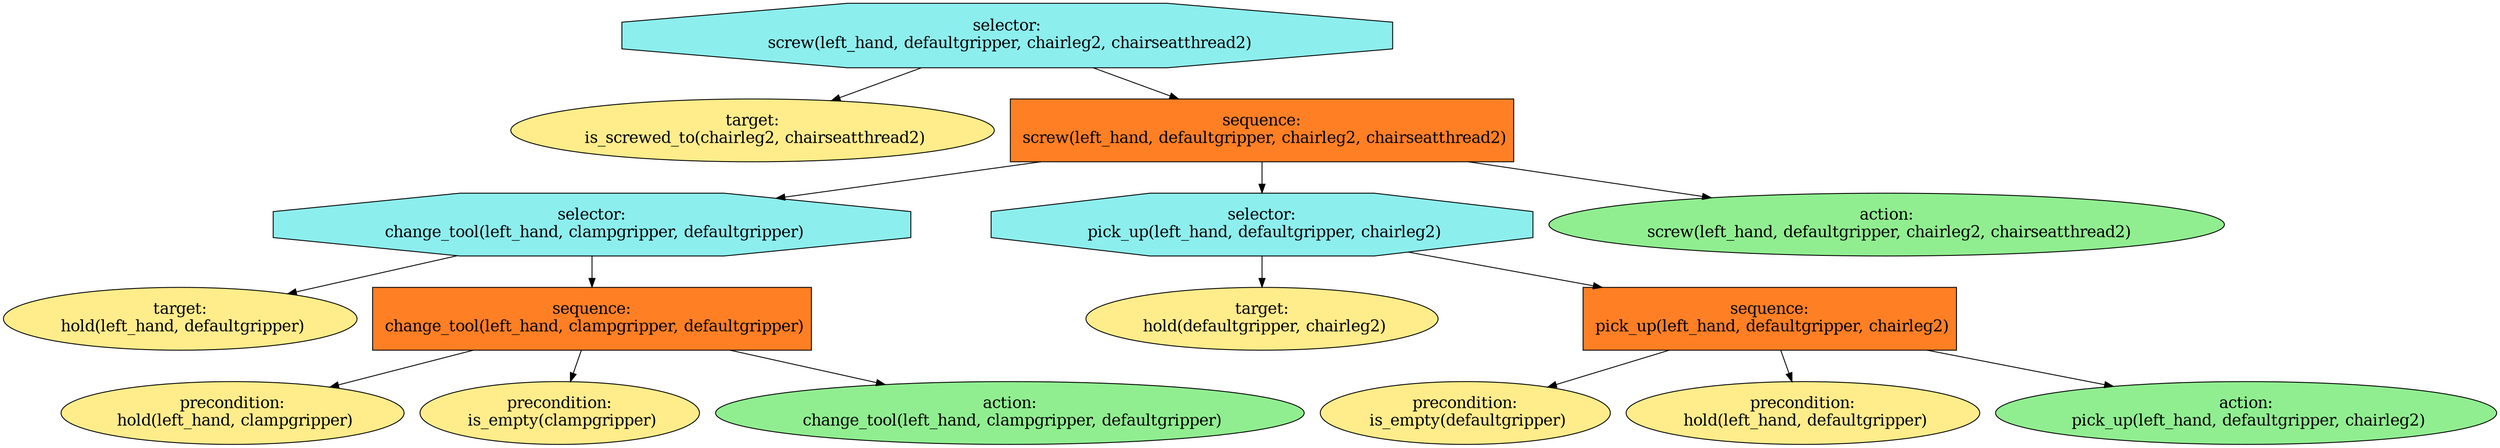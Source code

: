 digraph pastafarianism {
ordering=out;
graph [fontname="times-roman"];
node [fontname="times-roman"];
edge [fontname="times-roman"];
"selector:
 screw(left_hand, defaultgripper, chairleg2, chairseatthread2)" [fillcolor=darkslategray2, fontcolor=black, fontsize=18, label="selector:
 screw(left_hand, defaultgripper, chairleg2, chairseatthread2)", shape=octagon, style=filled];
"target:
 is_screwed_to(chairleg2, chairseatthread2)" [fillcolor=lightgoldenrod1, fontcolor=black, fontsize=18, height=1.0, label="target:
 is_screwed_to(chairleg2, chairseatthread2)", shape=ellipse, style=filled];
"selector:
 screw(left_hand, defaultgripper, chairleg2, chairseatthread2)" -> "target:
 is_screwed_to(chairleg2, chairseatthread2)";
"sequence:
 screw(left_hand, defaultgripper, chairleg2, chairseatthread2)" [fillcolor=chocolate1, fontcolor=black, fontsize=18, height=1.0, label="sequence:
 screw(left_hand, defaultgripper, chairleg2, chairseatthread2)", shape=box, style=filled];
"selector:
 screw(left_hand, defaultgripper, chairleg2, chairseatthread2)" -> "sequence:
 screw(left_hand, defaultgripper, chairleg2, chairseatthread2)";
"selector:
 change_tool(left_hand, clampgripper, defaultgripper)" [fillcolor=darkslategray2, fontcolor=black, fontsize=18, height=1.0, label="selector:
 change_tool(left_hand, clampgripper, defaultgripper)", shape=octagon, style=filled];
"sequence:
 screw(left_hand, defaultgripper, chairleg2, chairseatthread2)" -> "selector:
 change_tool(left_hand, clampgripper, defaultgripper)";
"target:
 hold(left_hand, defaultgripper)" [fillcolor=lightgoldenrod1, fontcolor=black, fontsize=18, height=1.0, label="target:
 hold(left_hand, defaultgripper)", shape=ellipse, style=filled];
"selector:
 change_tool(left_hand, clampgripper, defaultgripper)" -> "target:
 hold(left_hand, defaultgripper)";
"sequence:
 change_tool(left_hand, clampgripper, defaultgripper)" [fillcolor=chocolate1, fontcolor=black, fontsize=18, height=1.0, label="sequence:
 change_tool(left_hand, clampgripper, defaultgripper)", shape=box, style=filled];
"selector:
 change_tool(left_hand, clampgripper, defaultgripper)" -> "sequence:
 change_tool(left_hand, clampgripper, defaultgripper)";
"precondition:
 hold(left_hand, clampgripper)" [fillcolor=lightgoldenrod1, fontcolor=black, fontsize=18, height=1.0, label="precondition:
 hold(left_hand, clampgripper)", shape=ellipse, style=filled];
"sequence:
 change_tool(left_hand, clampgripper, defaultgripper)" -> "precondition:
 hold(left_hand, clampgripper)";
"precondition:
 is_empty(clampgripper)" [fillcolor=lightgoldenrod1, fontcolor=black, fontsize=18, height=1.0, label="precondition:
 is_empty(clampgripper)", shape=ellipse, style=filled];
"sequence:
 change_tool(left_hand, clampgripper, defaultgripper)" -> "precondition:
 is_empty(clampgripper)";
"action:
 change_tool(left_hand, clampgripper, defaultgripper)" [fillcolor=lightgreen, fontcolor=black, fontsize=18, height=1.0, label="action:
 change_tool(left_hand, clampgripper, defaultgripper)", shape=ellipse, style=filled];
"sequence:
 change_tool(left_hand, clampgripper, defaultgripper)" -> "action:
 change_tool(left_hand, clampgripper, defaultgripper)";
"selector:
 pick_up(left_hand, defaultgripper, chairleg2)" [fillcolor=darkslategray2, fontcolor=black, fontsize=18, height=1.0, label="selector:
 pick_up(left_hand, defaultgripper, chairleg2)", shape=octagon, style=filled];
"sequence:
 screw(left_hand, defaultgripper, chairleg2, chairseatthread2)" -> "selector:
 pick_up(left_hand, defaultgripper, chairleg2)";
"target:
 hold(defaultgripper, chairleg2)" [fillcolor=lightgoldenrod1, fontcolor=black, fontsize=18, height=1.0, label="target:
 hold(defaultgripper, chairleg2)", shape=ellipse, style=filled];
"selector:
 pick_up(left_hand, defaultgripper, chairleg2)" -> "target:
 hold(defaultgripper, chairleg2)";
"sequence:
 pick_up(left_hand, defaultgripper, chairleg2)" [fillcolor=chocolate1, fontcolor=black, fontsize=18, height=1.0, label="sequence:
 pick_up(left_hand, defaultgripper, chairleg2)", shape=box, style=filled];
"selector:
 pick_up(left_hand, defaultgripper, chairleg2)" -> "sequence:
 pick_up(left_hand, defaultgripper, chairleg2)";
"precondition:
 is_empty(defaultgripper)" [fillcolor=lightgoldenrod1, fontcolor=black, fontsize=18, height=1.0, label="precondition:
 is_empty(defaultgripper)", shape=ellipse, style=filled];
"sequence:
 pick_up(left_hand, defaultgripper, chairleg2)" -> "precondition:
 is_empty(defaultgripper)";
"precondition:
 hold(left_hand, defaultgripper)" [fillcolor=lightgoldenrod1, fontcolor=black, fontsize=18, height=1.0, label="precondition:
 hold(left_hand, defaultgripper)", shape=ellipse, style=filled];
"sequence:
 pick_up(left_hand, defaultgripper, chairleg2)" -> "precondition:
 hold(left_hand, defaultgripper)";
"action:
 pick_up(left_hand, defaultgripper, chairleg2)" [fillcolor=lightgreen, fontcolor=black, fontsize=18, height=1.0, label="action:
 pick_up(left_hand, defaultgripper, chairleg2)", shape=ellipse, style=filled];
"sequence:
 pick_up(left_hand, defaultgripper, chairleg2)" -> "action:
 pick_up(left_hand, defaultgripper, chairleg2)";
"action:
 screw(left_hand, defaultgripper, chairleg2, chairseatthread2)" [fillcolor=lightgreen, fontcolor=black, fontsize=18, height=1.0, label="action:
 screw(left_hand, defaultgripper, chairleg2, chairseatthread2)", shape=ellipse, style=filled];
"sequence:
 screw(left_hand, defaultgripper, chairleg2, chairseatthread2)" -> "action:
 screw(left_hand, defaultgripper, chairleg2, chairseatthread2)";
}
